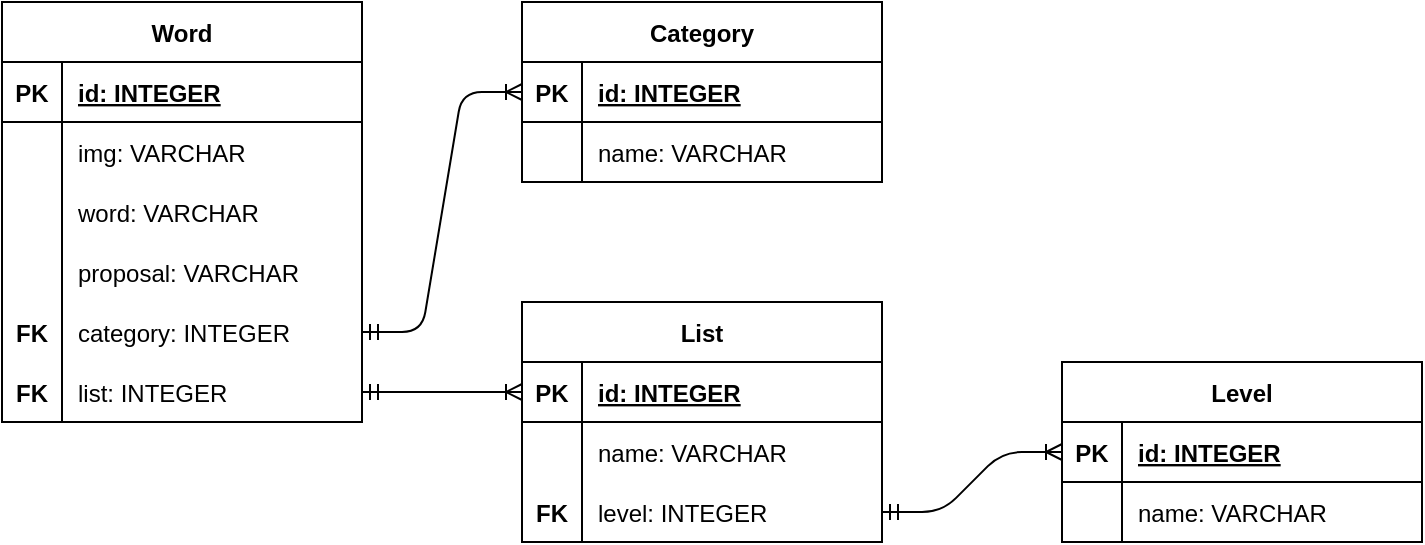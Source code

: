 <mxfile version="13.6.2" type="device"><diagram id="jqli98T0vKzOgC9a8Y8N" name="Page-1"><mxGraphModel dx="1031" dy="561" grid="1" gridSize="10" guides="1" tooltips="1" connect="1" arrows="1" fold="1" page="1" pageScale="1" pageWidth="827" pageHeight="1169" math="0" shadow="0"><root><mxCell id="0"/><mxCell id="1" parent="0"/><mxCell id="fjjFk46O8nlQDktRTGYZ-95" value="" style="edgeStyle=entityRelationEdgeStyle;fontSize=12;html=1;endArrow=ERoneToMany;startArrow=ERmandOne;exitX=1;exitY=0.5;exitDx=0;exitDy=0;entryX=0;entryY=0.5;entryDx=0;entryDy=0;" edge="1" parent="1" source="fjjFk46O8nlQDktRTGYZ-92" target="fjjFk46O8nlQDktRTGYZ-47"><mxGeometry width="100" height="100" relative="1" as="geometry"><mxPoint x="480" y="440" as="sourcePoint"/><mxPoint x="580" y="340" as="targetPoint"/></mxGeometry></mxCell><mxCell id="fjjFk46O8nlQDktRTGYZ-102" value="" style="edgeStyle=entityRelationEdgeStyle;fontSize=12;html=1;endArrow=ERoneToMany;startArrow=ERmandOne;exitX=1;exitY=0.5;exitDx=0;exitDy=0;" edge="1" parent="1" source="fjjFk46O8nlQDktRTGYZ-99" target="fjjFk46O8nlQDktRTGYZ-74"><mxGeometry width="100" height="100" relative="1" as="geometry"><mxPoint x="440" y="430" as="sourcePoint"/><mxPoint x="610" y="310" as="targetPoint"/></mxGeometry></mxCell><mxCell id="fjjFk46O8nlQDktRTGYZ-103" value="" style="edgeStyle=entityRelationEdgeStyle;fontSize=12;html=1;endArrow=ERoneToMany;startArrow=ERmandOne;exitX=1;exitY=0.5;exitDx=0;exitDy=0;entryX=0;entryY=0.5;entryDx=0;entryDy=0;" edge="1" parent="1" source="fjjFk46O8nlQDktRTGYZ-96" target="fjjFk46O8nlQDktRTGYZ-61"><mxGeometry width="100" height="100" relative="1" as="geometry"><mxPoint x="500" y="620" as="sourcePoint"/><mxPoint x="430" y="790" as="targetPoint"/></mxGeometry></mxCell><mxCell id="fjjFk46O8nlQDktRTGYZ-73" value="List" style="shape=table;startSize=30;container=1;collapsible=1;childLayout=tableLayout;fixedRows=1;rowLines=0;fontStyle=1;align=center;resizeLast=1;" vertex="1" parent="1"><mxGeometry x="520" y="340" width="180" height="120" as="geometry"/></mxCell><mxCell id="fjjFk46O8nlQDktRTGYZ-74" value="" style="shape=partialRectangle;collapsible=0;dropTarget=0;pointerEvents=0;fillColor=none;top=0;left=0;bottom=1;right=0;points=[[0,0.5],[1,0.5]];portConstraint=eastwest;" vertex="1" parent="fjjFk46O8nlQDktRTGYZ-73"><mxGeometry y="30" width="180" height="30" as="geometry"/></mxCell><mxCell id="fjjFk46O8nlQDktRTGYZ-75" value="PK" style="shape=partialRectangle;connectable=0;fillColor=none;top=0;left=0;bottom=0;right=0;fontStyle=1;overflow=hidden;" vertex="1" parent="fjjFk46O8nlQDktRTGYZ-74"><mxGeometry width="30" height="30" as="geometry"/></mxCell><mxCell id="fjjFk46O8nlQDktRTGYZ-76" value="id: INTEGER" style="shape=partialRectangle;connectable=0;fillColor=none;top=0;left=0;bottom=0;right=0;align=left;spacingLeft=6;fontStyle=5;overflow=hidden;" vertex="1" parent="fjjFk46O8nlQDktRTGYZ-74"><mxGeometry x="30" width="150" height="30" as="geometry"/></mxCell><mxCell id="fjjFk46O8nlQDktRTGYZ-77" value="" style="shape=partialRectangle;collapsible=0;dropTarget=0;pointerEvents=0;fillColor=none;top=0;left=0;bottom=0;right=0;points=[[0,0.5],[1,0.5]];portConstraint=eastwest;" vertex="1" parent="fjjFk46O8nlQDktRTGYZ-73"><mxGeometry y="60" width="180" height="30" as="geometry"/></mxCell><mxCell id="fjjFk46O8nlQDktRTGYZ-78" value="" style="shape=partialRectangle;connectable=0;fillColor=none;top=0;left=0;bottom=0;right=0;editable=1;overflow=hidden;" vertex="1" parent="fjjFk46O8nlQDktRTGYZ-77"><mxGeometry width="30" height="30" as="geometry"/></mxCell><mxCell id="fjjFk46O8nlQDktRTGYZ-79" value="name: VARCHAR" style="shape=partialRectangle;connectable=0;fillColor=none;top=0;left=0;bottom=0;right=0;align=left;spacingLeft=6;overflow=hidden;" vertex="1" parent="fjjFk46O8nlQDktRTGYZ-77"><mxGeometry x="30" width="150" height="30" as="geometry"/></mxCell><mxCell id="fjjFk46O8nlQDktRTGYZ-96" style="shape=partialRectangle;collapsible=0;dropTarget=0;pointerEvents=0;fillColor=none;top=0;left=0;bottom=0;right=0;points=[[0,0.5],[1,0.5]];portConstraint=eastwest;" vertex="1" parent="fjjFk46O8nlQDktRTGYZ-73"><mxGeometry y="90" width="180" height="30" as="geometry"/></mxCell><mxCell id="fjjFk46O8nlQDktRTGYZ-97" value="FK" style="shape=partialRectangle;connectable=0;fillColor=none;top=0;left=0;bottom=0;right=0;editable=1;overflow=hidden;fontStyle=1" vertex="1" parent="fjjFk46O8nlQDktRTGYZ-96"><mxGeometry width="30" height="30" as="geometry"/></mxCell><mxCell id="fjjFk46O8nlQDktRTGYZ-98" value="level: INTEGER" style="shape=partialRectangle;connectable=0;fillColor=none;top=0;left=0;bottom=0;right=0;align=left;spacingLeft=6;overflow=hidden;" vertex="1" parent="fjjFk46O8nlQDktRTGYZ-96"><mxGeometry x="30" width="150" height="30" as="geometry"/></mxCell><mxCell id="fjjFk46O8nlQDktRTGYZ-46" value="Category" style="shape=table;startSize=30;container=1;collapsible=1;childLayout=tableLayout;fixedRows=1;rowLines=0;fontStyle=1;align=center;resizeLast=1;" vertex="1" parent="1"><mxGeometry x="520" y="190" width="180" height="90" as="geometry"/></mxCell><mxCell id="fjjFk46O8nlQDktRTGYZ-47" value="" style="shape=partialRectangle;collapsible=0;dropTarget=0;pointerEvents=0;fillColor=none;top=0;left=0;bottom=1;right=0;points=[[0,0.5],[1,0.5]];portConstraint=eastwest;" vertex="1" parent="fjjFk46O8nlQDktRTGYZ-46"><mxGeometry y="30" width="180" height="30" as="geometry"/></mxCell><mxCell id="fjjFk46O8nlQDktRTGYZ-48" value="PK" style="shape=partialRectangle;connectable=0;fillColor=none;top=0;left=0;bottom=0;right=0;fontStyle=1;overflow=hidden;" vertex="1" parent="fjjFk46O8nlQDktRTGYZ-47"><mxGeometry width="30" height="30" as="geometry"/></mxCell><mxCell id="fjjFk46O8nlQDktRTGYZ-49" value="id: INTEGER" style="shape=partialRectangle;connectable=0;fillColor=none;top=0;left=0;bottom=0;right=0;align=left;spacingLeft=6;fontStyle=5;overflow=hidden;" vertex="1" parent="fjjFk46O8nlQDktRTGYZ-47"><mxGeometry x="30" width="150" height="30" as="geometry"/></mxCell><mxCell id="fjjFk46O8nlQDktRTGYZ-50" value="" style="shape=partialRectangle;collapsible=0;dropTarget=0;pointerEvents=0;fillColor=none;top=0;left=0;bottom=0;right=0;points=[[0,0.5],[1,0.5]];portConstraint=eastwest;" vertex="1" parent="fjjFk46O8nlQDktRTGYZ-46"><mxGeometry y="60" width="180" height="30" as="geometry"/></mxCell><mxCell id="fjjFk46O8nlQDktRTGYZ-51" value="" style="shape=partialRectangle;connectable=0;fillColor=none;top=0;left=0;bottom=0;right=0;editable=1;overflow=hidden;" vertex="1" parent="fjjFk46O8nlQDktRTGYZ-50"><mxGeometry width="30" height="30" as="geometry"/></mxCell><mxCell id="fjjFk46O8nlQDktRTGYZ-52" value="name: VARCHAR" style="shape=partialRectangle;connectable=0;fillColor=none;top=0;left=0;bottom=0;right=0;align=left;spacingLeft=6;overflow=hidden;" vertex="1" parent="fjjFk46O8nlQDktRTGYZ-50"><mxGeometry x="30" width="150" height="30" as="geometry"/></mxCell><mxCell id="fjjFk46O8nlQDktRTGYZ-60" value="Level" style="shape=table;startSize=30;container=1;collapsible=1;childLayout=tableLayout;fixedRows=1;rowLines=0;fontStyle=1;align=center;resizeLast=1;" vertex="1" parent="1"><mxGeometry x="790" y="370" width="180" height="90" as="geometry"/></mxCell><mxCell id="fjjFk46O8nlQDktRTGYZ-61" value="" style="shape=partialRectangle;collapsible=0;dropTarget=0;pointerEvents=0;fillColor=none;top=0;left=0;bottom=1;right=0;points=[[0,0.5],[1,0.5]];portConstraint=eastwest;" vertex="1" parent="fjjFk46O8nlQDktRTGYZ-60"><mxGeometry y="30" width="180" height="30" as="geometry"/></mxCell><mxCell id="fjjFk46O8nlQDktRTGYZ-62" value="PK" style="shape=partialRectangle;connectable=0;fillColor=none;top=0;left=0;bottom=0;right=0;fontStyle=1;overflow=hidden;" vertex="1" parent="fjjFk46O8nlQDktRTGYZ-61"><mxGeometry width="30" height="30" as="geometry"/></mxCell><mxCell id="fjjFk46O8nlQDktRTGYZ-63" value="id: INTEGER" style="shape=partialRectangle;connectable=0;fillColor=none;top=0;left=0;bottom=0;right=0;align=left;spacingLeft=6;fontStyle=5;overflow=hidden;" vertex="1" parent="fjjFk46O8nlQDktRTGYZ-61"><mxGeometry x="30" width="150" height="30" as="geometry"/></mxCell><mxCell id="fjjFk46O8nlQDktRTGYZ-64" value="" style="shape=partialRectangle;collapsible=0;dropTarget=0;pointerEvents=0;fillColor=none;top=0;left=0;bottom=0;right=0;points=[[0,0.5],[1,0.5]];portConstraint=eastwest;" vertex="1" parent="fjjFk46O8nlQDktRTGYZ-60"><mxGeometry y="60" width="180" height="30" as="geometry"/></mxCell><mxCell id="fjjFk46O8nlQDktRTGYZ-65" value="" style="shape=partialRectangle;connectable=0;fillColor=none;top=0;left=0;bottom=0;right=0;editable=1;overflow=hidden;" vertex="1" parent="fjjFk46O8nlQDktRTGYZ-64"><mxGeometry width="30" height="30" as="geometry"/></mxCell><mxCell id="fjjFk46O8nlQDktRTGYZ-66" value="name: VARCHAR" style="shape=partialRectangle;connectable=0;fillColor=none;top=0;left=0;bottom=0;right=0;align=left;spacingLeft=6;overflow=hidden;" vertex="1" parent="fjjFk46O8nlQDktRTGYZ-64"><mxGeometry x="30" width="150" height="30" as="geometry"/></mxCell><mxCell id="fjjFk46O8nlQDktRTGYZ-1" value="Word" style="shape=table;startSize=30;container=1;collapsible=1;childLayout=tableLayout;fixedRows=1;rowLines=0;fontStyle=1;align=center;resizeLast=1;" vertex="1" parent="1"><mxGeometry x="260" y="190" width="180" height="210" as="geometry"/></mxCell><mxCell id="fjjFk46O8nlQDktRTGYZ-2" value="" style="shape=partialRectangle;collapsible=0;dropTarget=0;pointerEvents=0;fillColor=none;top=0;left=0;bottom=1;right=0;points=[[0,0.5],[1,0.5]];portConstraint=eastwest;" vertex="1" parent="fjjFk46O8nlQDktRTGYZ-1"><mxGeometry y="30" width="180" height="30" as="geometry"/></mxCell><mxCell id="fjjFk46O8nlQDktRTGYZ-3" value="PK" style="shape=partialRectangle;connectable=0;fillColor=none;top=0;left=0;bottom=0;right=0;fontStyle=1;overflow=hidden;" vertex="1" parent="fjjFk46O8nlQDktRTGYZ-2"><mxGeometry width="30" height="30" as="geometry"/></mxCell><mxCell id="fjjFk46O8nlQDktRTGYZ-4" value="id: INTEGER" style="shape=partialRectangle;connectable=0;fillColor=none;top=0;left=0;bottom=0;right=0;align=left;spacingLeft=6;fontStyle=5;overflow=hidden;" vertex="1" parent="fjjFk46O8nlQDktRTGYZ-2"><mxGeometry x="30" width="150" height="30" as="geometry"/></mxCell><mxCell id="fjjFk46O8nlQDktRTGYZ-5" value="" style="shape=partialRectangle;collapsible=0;dropTarget=0;pointerEvents=0;fillColor=none;top=0;left=0;bottom=0;right=0;points=[[0,0.5],[1,0.5]];portConstraint=eastwest;" vertex="1" parent="fjjFk46O8nlQDktRTGYZ-1"><mxGeometry y="60" width="180" height="30" as="geometry"/></mxCell><mxCell id="fjjFk46O8nlQDktRTGYZ-6" value="" style="shape=partialRectangle;connectable=0;fillColor=none;top=0;left=0;bottom=0;right=0;editable=1;overflow=hidden;" vertex="1" parent="fjjFk46O8nlQDktRTGYZ-5"><mxGeometry width="30" height="30" as="geometry"/></mxCell><mxCell id="fjjFk46O8nlQDktRTGYZ-7" value="img: VARCHAR" style="shape=partialRectangle;connectable=0;fillColor=none;top=0;left=0;bottom=0;right=0;align=left;spacingLeft=6;overflow=hidden;" vertex="1" parent="fjjFk46O8nlQDktRTGYZ-5"><mxGeometry x="30" width="150" height="30" as="geometry"/></mxCell><mxCell id="fjjFk46O8nlQDktRTGYZ-8" value="" style="shape=partialRectangle;collapsible=0;dropTarget=0;pointerEvents=0;fillColor=none;top=0;left=0;bottom=0;right=0;points=[[0,0.5],[1,0.5]];portConstraint=eastwest;" vertex="1" parent="fjjFk46O8nlQDktRTGYZ-1"><mxGeometry y="90" width="180" height="30" as="geometry"/></mxCell><mxCell id="fjjFk46O8nlQDktRTGYZ-9" value="" style="shape=partialRectangle;connectable=0;fillColor=none;top=0;left=0;bottom=0;right=0;editable=1;overflow=hidden;" vertex="1" parent="fjjFk46O8nlQDktRTGYZ-8"><mxGeometry width="30" height="30" as="geometry"/></mxCell><mxCell id="fjjFk46O8nlQDktRTGYZ-10" value="word: VARCHAR" style="shape=partialRectangle;connectable=0;fillColor=none;top=0;left=0;bottom=0;right=0;align=left;spacingLeft=6;overflow=hidden;" vertex="1" parent="fjjFk46O8nlQDktRTGYZ-8"><mxGeometry x="30" width="150" height="30" as="geometry"/></mxCell><mxCell id="fjjFk46O8nlQDktRTGYZ-11" value="" style="shape=partialRectangle;collapsible=0;dropTarget=0;pointerEvents=0;fillColor=none;top=0;left=0;bottom=0;right=0;points=[[0,0.5],[1,0.5]];portConstraint=eastwest;" vertex="1" parent="fjjFk46O8nlQDktRTGYZ-1"><mxGeometry y="120" width="180" height="30" as="geometry"/></mxCell><mxCell id="fjjFk46O8nlQDktRTGYZ-12" value="" style="shape=partialRectangle;connectable=0;fillColor=none;top=0;left=0;bottom=0;right=0;editable=1;overflow=hidden;" vertex="1" parent="fjjFk46O8nlQDktRTGYZ-11"><mxGeometry width="30" height="30" as="geometry"/></mxCell><mxCell id="fjjFk46O8nlQDktRTGYZ-13" value="proposal: VARCHAR" style="shape=partialRectangle;connectable=0;fillColor=none;top=0;left=0;bottom=0;right=0;align=left;spacingLeft=6;overflow=hidden;" vertex="1" parent="fjjFk46O8nlQDktRTGYZ-11"><mxGeometry x="30" width="150" height="30" as="geometry"/></mxCell><mxCell id="fjjFk46O8nlQDktRTGYZ-92" style="shape=partialRectangle;collapsible=0;dropTarget=0;pointerEvents=0;fillColor=none;top=0;left=0;bottom=0;right=0;points=[[0,0.5],[1,0.5]];portConstraint=eastwest;" vertex="1" parent="fjjFk46O8nlQDktRTGYZ-1"><mxGeometry y="150" width="180" height="30" as="geometry"/></mxCell><mxCell id="fjjFk46O8nlQDktRTGYZ-93" value="FK" style="shape=partialRectangle;connectable=0;fillColor=none;top=0;left=0;bottom=0;right=0;editable=1;overflow=hidden;fontStyle=1" vertex="1" parent="fjjFk46O8nlQDktRTGYZ-92"><mxGeometry width="30" height="30" as="geometry"/></mxCell><mxCell id="fjjFk46O8nlQDktRTGYZ-94" value="category: INTEGER" style="shape=partialRectangle;connectable=0;fillColor=none;top=0;left=0;bottom=0;right=0;align=left;spacingLeft=6;overflow=hidden;" vertex="1" parent="fjjFk46O8nlQDktRTGYZ-92"><mxGeometry x="30" width="150" height="30" as="geometry"/></mxCell><mxCell id="fjjFk46O8nlQDktRTGYZ-99" style="shape=partialRectangle;collapsible=0;dropTarget=0;pointerEvents=0;fillColor=none;top=0;left=0;bottom=0;right=0;points=[[0,0.5],[1,0.5]];portConstraint=eastwest;" vertex="1" parent="fjjFk46O8nlQDktRTGYZ-1"><mxGeometry y="180" width="180" height="30" as="geometry"/></mxCell><mxCell id="fjjFk46O8nlQDktRTGYZ-100" value="FK" style="shape=partialRectangle;connectable=0;fillColor=none;top=0;left=0;bottom=0;right=0;editable=1;overflow=hidden;fontStyle=1" vertex="1" parent="fjjFk46O8nlQDktRTGYZ-99"><mxGeometry width="30" height="30" as="geometry"/></mxCell><mxCell id="fjjFk46O8nlQDktRTGYZ-101" value="list: INTEGER" style="shape=partialRectangle;connectable=0;fillColor=none;top=0;left=0;bottom=0;right=0;align=left;spacingLeft=6;overflow=hidden;" vertex="1" parent="fjjFk46O8nlQDktRTGYZ-99"><mxGeometry x="30" width="150" height="30" as="geometry"/></mxCell></root></mxGraphModel></diagram></mxfile>
